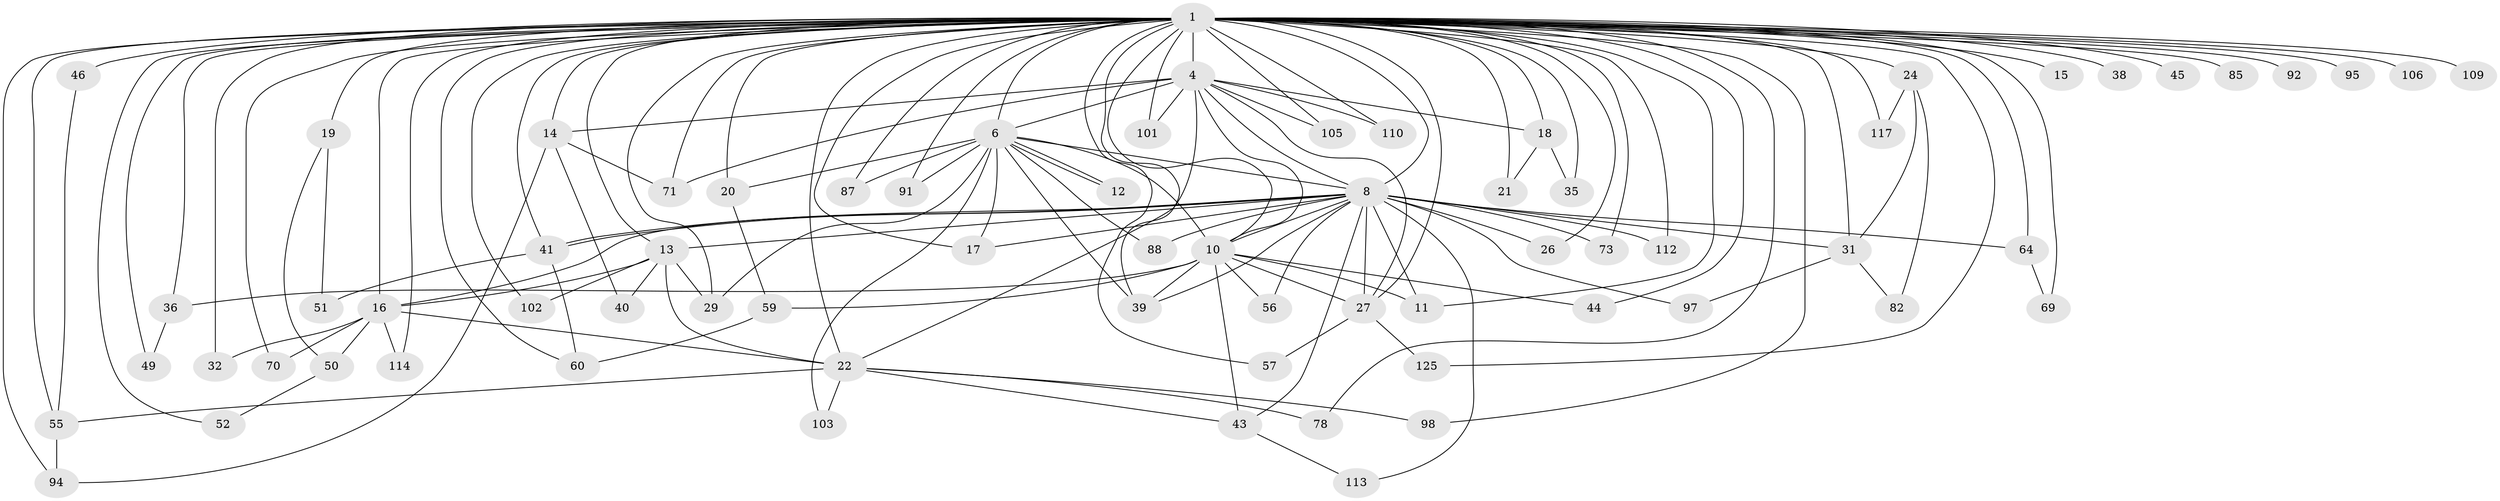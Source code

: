 // original degree distribution, {19: 0.014184397163120567, 25: 0.0070921985815602835, 23: 0.0070921985815602835, 16: 0.0070921985815602835, 27: 0.0070921985815602835, 32: 0.0070921985815602835, 36: 0.0070921985815602835, 18: 0.014184397163120567, 3: 0.2695035460992908, 2: 0.48936170212765956, 7: 0.02127659574468085, 9: 0.0070921985815602835, 4: 0.07092198581560284, 5: 0.0425531914893617, 11: 0.0070921985815602835, 6: 0.02127659574468085}
// Generated by graph-tools (version 1.1) at 2025/13/03/09/25 04:13:44]
// undirected, 70 vertices, 146 edges
graph export_dot {
graph [start="1"]
  node [color=gray90,style=filled];
  1 [super="+23+2"];
  4 [super="+96+139+134+33"];
  6 [super="+93+128+72+58"];
  8 [super="+25+80+119+133+135"];
  10;
  11;
  12;
  13;
  14 [super="+74"];
  15;
  16 [super="+53+79+84+28+104"];
  17;
  18;
  19;
  20 [super="+37"];
  21;
  22 [super="+99+34+68"];
  24;
  26;
  27;
  29;
  31 [super="+42"];
  32;
  35;
  36 [super="+100+90"];
  38;
  39 [super="+83"];
  40;
  41;
  43 [super="+75"];
  44;
  45 [super="+89"];
  46;
  49;
  50;
  51;
  52;
  55 [super="+67+61"];
  56;
  57;
  59 [super="+65"];
  60 [super="+115"];
  64;
  69 [super="+129"];
  70;
  71;
  73 [super="+118"];
  78;
  82;
  85;
  87;
  88;
  91;
  92;
  94 [super="+140"];
  95;
  97;
  98;
  101;
  102;
  103;
  105;
  106;
  109;
  110;
  112;
  113;
  114;
  117;
  125;
  1 -- 4 [weight=7];
  1 -- 6 [weight=9];
  1 -- 8 [weight=12];
  1 -- 10 [weight=6];
  1 -- 14 [weight=3];
  1 -- 15 [weight=3];
  1 -- 16 [weight=3];
  1 -- 19 [weight=2];
  1 -- 22 [weight=7];
  1 -- 112;
  1 -- 98 [weight=2];
  1 -- 70;
  1 -- 105;
  1 -- 49;
  1 -- 92 [weight=2];
  1 -- 95 [weight=2];
  1 -- 45 [weight=3];
  1 -- 11;
  1 -- 13;
  1 -- 17;
  1 -- 18 [weight=2];
  1 -- 20 [weight=2];
  1 -- 21;
  1 -- 24;
  1 -- 26;
  1 -- 27;
  1 -- 29;
  1 -- 31;
  1 -- 32;
  1 -- 35;
  1 -- 36 [weight=3];
  1 -- 38 [weight=2];
  1 -- 39;
  1 -- 41;
  1 -- 44;
  1 -- 46 [weight=2];
  1 -- 52;
  1 -- 55 [weight=2];
  1 -- 57;
  1 -- 60;
  1 -- 64;
  1 -- 69;
  1 -- 71;
  1 -- 73 [weight=2];
  1 -- 78;
  1 -- 85 [weight=2];
  1 -- 87;
  1 -- 91;
  1 -- 94;
  1 -- 101;
  1 -- 102;
  1 -- 106 [weight=2];
  1 -- 109 [weight=2];
  1 -- 110;
  1 -- 114;
  1 -- 117;
  1 -- 125;
  4 -- 6;
  4 -- 8 [weight=3];
  4 -- 10;
  4 -- 27;
  4 -- 101;
  4 -- 18;
  4 -- 110;
  4 -- 71;
  4 -- 105;
  4 -- 14;
  4 -- 22;
  6 -- 8 [weight=2];
  6 -- 10;
  6 -- 12;
  6 -- 12;
  6 -- 17;
  6 -- 20;
  6 -- 29;
  6 -- 103;
  6 -- 87;
  6 -- 88;
  6 -- 39;
  6 -- 91;
  8 -- 10;
  8 -- 13;
  8 -- 17 [weight=2];
  8 -- 26;
  8 -- 41;
  8 -- 41;
  8 -- 43;
  8 -- 56;
  8 -- 64;
  8 -- 73;
  8 -- 88;
  8 -- 97;
  8 -- 113;
  8 -- 31;
  8 -- 16 [weight=2];
  8 -- 11;
  8 -- 112;
  8 -- 39;
  8 -- 27;
  10 -- 11;
  10 -- 27;
  10 -- 39;
  10 -- 43;
  10 -- 44;
  10 -- 56;
  10 -- 59 [weight=2];
  10 -- 36;
  13 -- 29;
  13 -- 40;
  13 -- 102;
  13 -- 22;
  13 -- 16;
  14 -- 40;
  14 -- 71;
  14 -- 94;
  16 -- 32;
  16 -- 50;
  16 -- 70;
  16 -- 114;
  16 -- 22;
  18 -- 21;
  18 -- 35;
  19 -- 50;
  19 -- 51;
  20 -- 59;
  22 -- 55;
  22 -- 103;
  22 -- 98;
  22 -- 78;
  22 -- 43;
  24 -- 31;
  24 -- 82;
  24 -- 117;
  27 -- 57;
  27 -- 125;
  31 -- 82;
  31 -- 97;
  36 -- 49;
  41 -- 51;
  41 -- 60;
  43 -- 113;
  46 -- 55;
  50 -- 52;
  55 -- 94;
  59 -- 60;
  64 -- 69;
}
